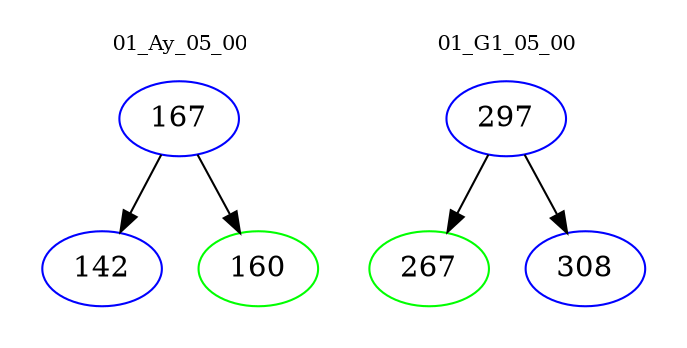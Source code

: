 digraph{
subgraph cluster_0 {
color = white
label = "01_Ay_05_00";
fontsize=10;
T0_167 [label="167", color="blue"]
T0_167 -> T0_142 [color="black"]
T0_142 [label="142", color="blue"]
T0_167 -> T0_160 [color="black"]
T0_160 [label="160", color="green"]
}
subgraph cluster_1 {
color = white
label = "01_G1_05_00";
fontsize=10;
T1_297 [label="297", color="blue"]
T1_297 -> T1_267 [color="black"]
T1_267 [label="267", color="green"]
T1_297 -> T1_308 [color="black"]
T1_308 [label="308", color="blue"]
}
}
